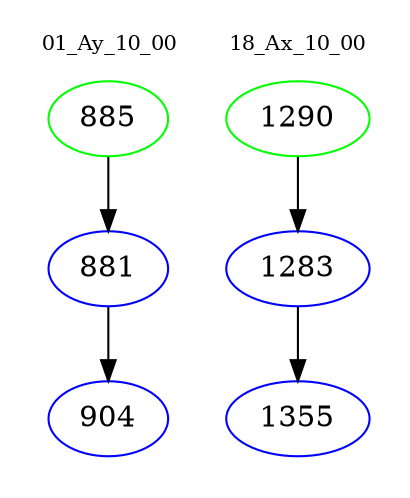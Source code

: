 digraph{
subgraph cluster_0 {
color = white
label = "01_Ay_10_00";
fontsize=10;
T0_885 [label="885", color="green"]
T0_885 -> T0_881 [color="black"]
T0_881 [label="881", color="blue"]
T0_881 -> T0_904 [color="black"]
T0_904 [label="904", color="blue"]
}
subgraph cluster_1 {
color = white
label = "18_Ax_10_00";
fontsize=10;
T1_1290 [label="1290", color="green"]
T1_1290 -> T1_1283 [color="black"]
T1_1283 [label="1283", color="blue"]
T1_1283 -> T1_1355 [color="black"]
T1_1355 [label="1355", color="blue"]
}
}
